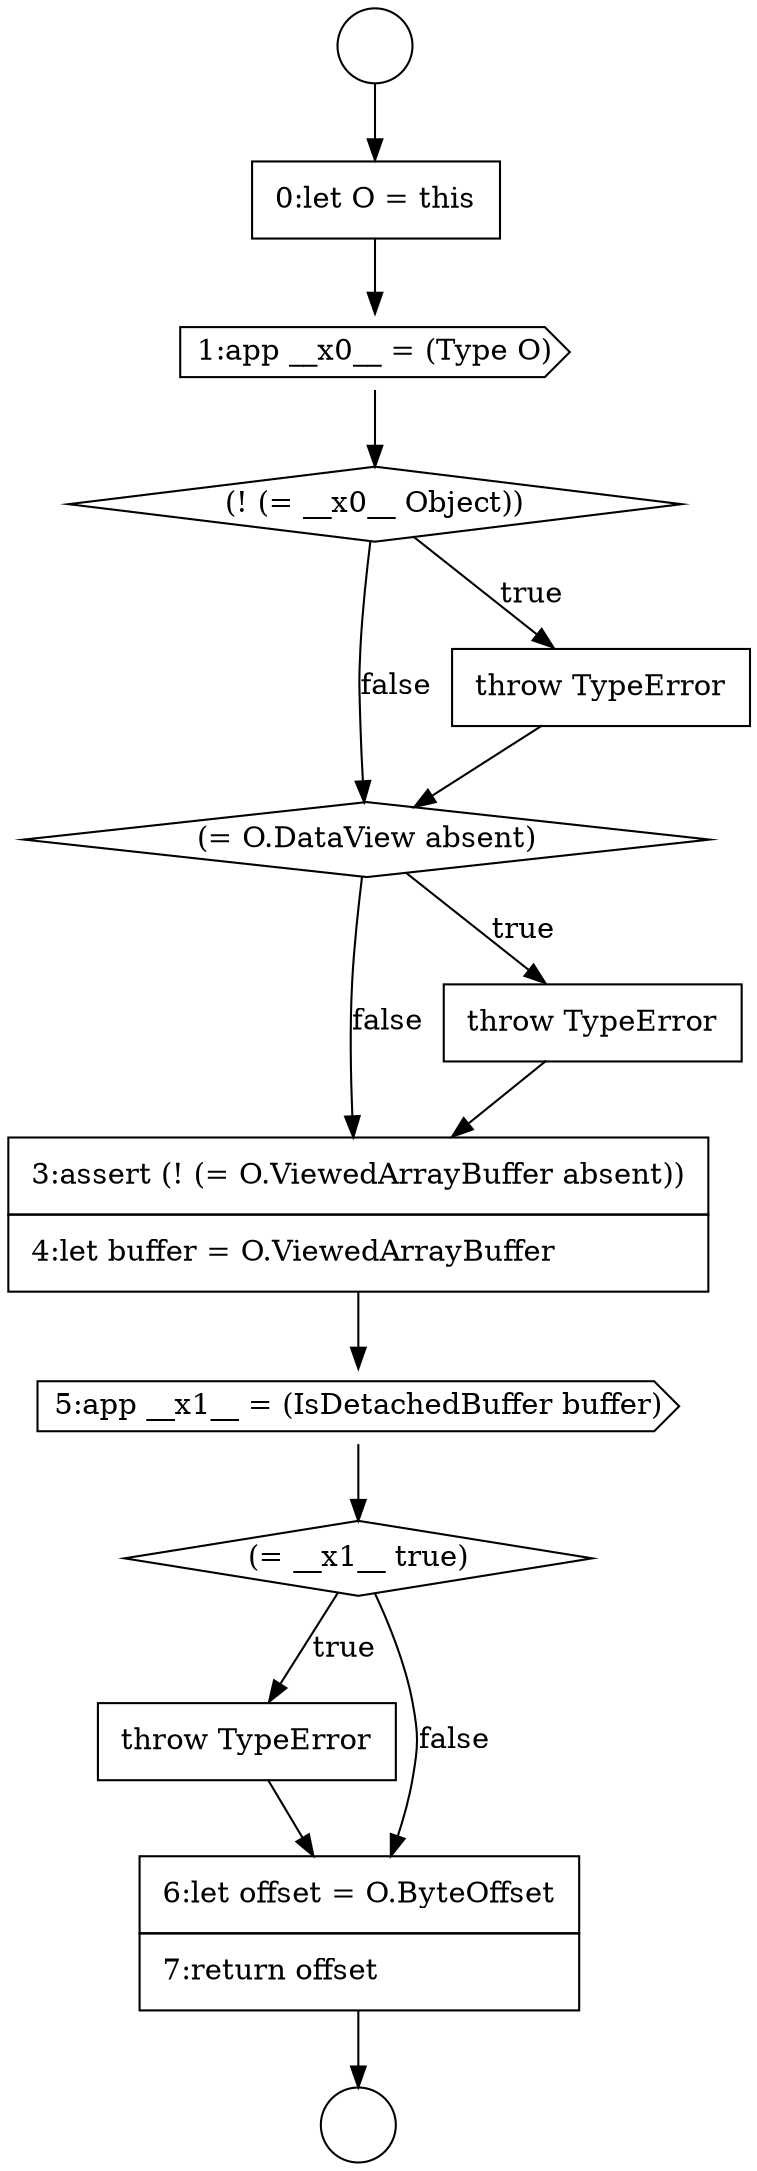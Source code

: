 digraph {
  node16798 [shape=none, margin=0, label=<<font color="black">
    <table border="0" cellborder="1" cellspacing="0" cellpadding="10">
      <tr><td align="left">3:assert (! (= O.ViewedArrayBuffer absent))</td></tr>
      <tr><td align="left">4:let buffer = O.ViewedArrayBuffer</td></tr>
    </table>
  </font>> color="black" fillcolor="white" style=filled]
  node16800 [shape=diamond, label=<<font color="black">(= __x1__ true)</font>> color="black" fillcolor="white" style=filled]
  node16796 [shape=diamond, label=<<font color="black">(= O.DataView absent)</font>> color="black" fillcolor="white" style=filled]
  node16791 [shape=circle label=" " color="black" fillcolor="white" style=filled]
  node16795 [shape=none, margin=0, label=<<font color="black">
    <table border="0" cellborder="1" cellspacing="0" cellpadding="10">
      <tr><td align="left">throw TypeError</td></tr>
    </table>
  </font>> color="black" fillcolor="white" style=filled]
  node16792 [shape=none, margin=0, label=<<font color="black">
    <table border="0" cellborder="1" cellspacing="0" cellpadding="10">
      <tr><td align="left">0:let O = this</td></tr>
    </table>
  </font>> color="black" fillcolor="white" style=filled]
  node16794 [shape=diamond, label=<<font color="black">(! (= __x0__ Object))</font>> color="black" fillcolor="white" style=filled]
  node16797 [shape=none, margin=0, label=<<font color="black">
    <table border="0" cellborder="1" cellspacing="0" cellpadding="10">
      <tr><td align="left">throw TypeError</td></tr>
    </table>
  </font>> color="black" fillcolor="white" style=filled]
  node16801 [shape=none, margin=0, label=<<font color="black">
    <table border="0" cellborder="1" cellspacing="0" cellpadding="10">
      <tr><td align="left">throw TypeError</td></tr>
    </table>
  </font>> color="black" fillcolor="white" style=filled]
  node16790 [shape=circle label=" " color="black" fillcolor="white" style=filled]
  node16793 [shape=cds, label=<<font color="black">1:app __x0__ = (Type O)</font>> color="black" fillcolor="white" style=filled]
  node16799 [shape=cds, label=<<font color="black">5:app __x1__ = (IsDetachedBuffer buffer)</font>> color="black" fillcolor="white" style=filled]
  node16802 [shape=none, margin=0, label=<<font color="black">
    <table border="0" cellborder="1" cellspacing="0" cellpadding="10">
      <tr><td align="left">6:let offset = O.ByteOffset</td></tr>
      <tr><td align="left">7:return offset</td></tr>
    </table>
  </font>> color="black" fillcolor="white" style=filled]
  node16793 -> node16794 [ color="black"]
  node16794 -> node16795 [label=<<font color="black">true</font>> color="black"]
  node16794 -> node16796 [label=<<font color="black">false</font>> color="black"]
  node16796 -> node16797 [label=<<font color="black">true</font>> color="black"]
  node16796 -> node16798 [label=<<font color="black">false</font>> color="black"]
  node16790 -> node16792 [ color="black"]
  node16797 -> node16798 [ color="black"]
  node16802 -> node16791 [ color="black"]
  node16799 -> node16800 [ color="black"]
  node16795 -> node16796 [ color="black"]
  node16798 -> node16799 [ color="black"]
  node16801 -> node16802 [ color="black"]
  node16800 -> node16801 [label=<<font color="black">true</font>> color="black"]
  node16800 -> node16802 [label=<<font color="black">false</font>> color="black"]
  node16792 -> node16793 [ color="black"]
}
